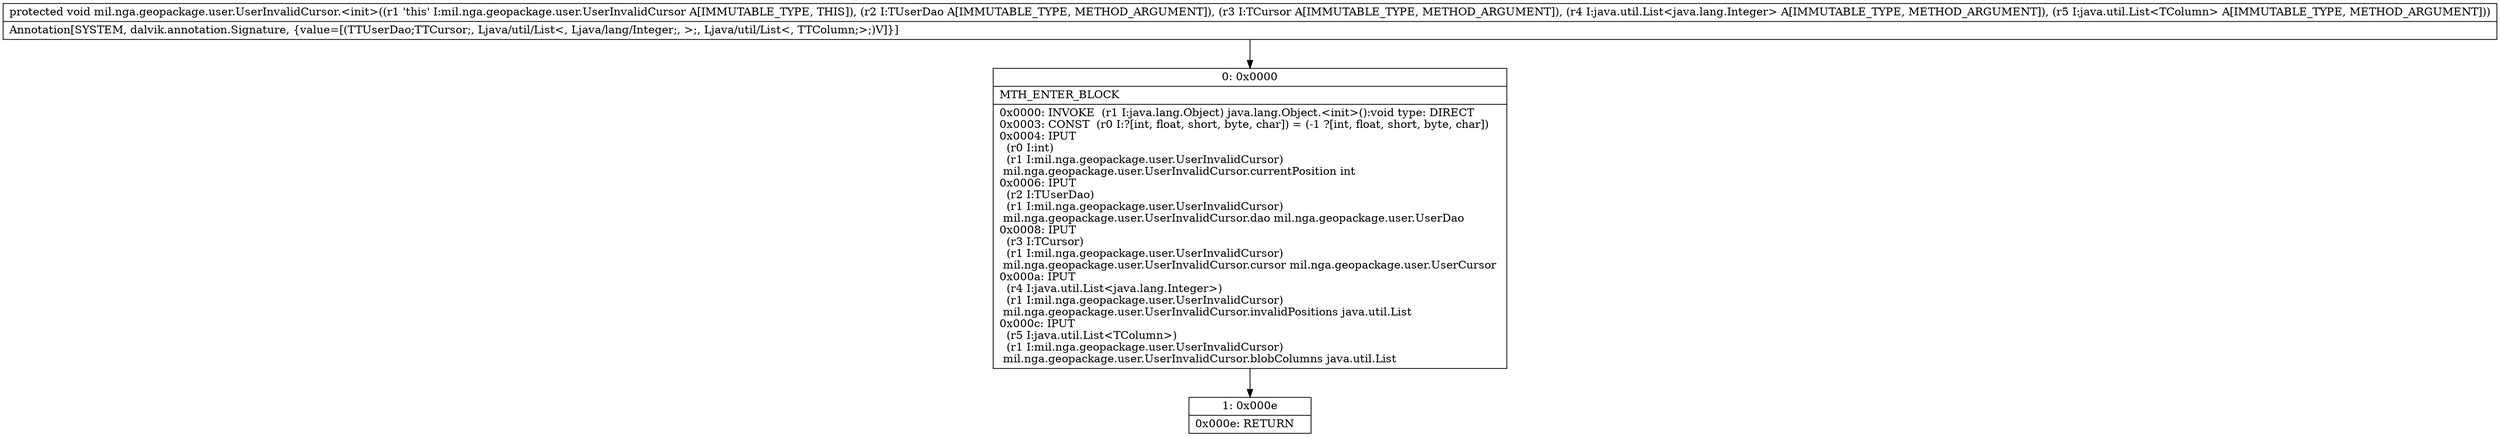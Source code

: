 digraph "CFG formil.nga.geopackage.user.UserInvalidCursor.\<init\>(Lmil\/nga\/geopackage\/user\/UserDao;Lmil\/nga\/geopackage\/user\/UserCursor;Ljava\/util\/List;Ljava\/util\/List;)V" {
Node_0 [shape=record,label="{0\:\ 0x0000|MTH_ENTER_BLOCK\l|0x0000: INVOKE  (r1 I:java.lang.Object) java.lang.Object.\<init\>():void type: DIRECT \l0x0003: CONST  (r0 I:?[int, float, short, byte, char]) = (\-1 ?[int, float, short, byte, char]) \l0x0004: IPUT  \l  (r0 I:int)\l  (r1 I:mil.nga.geopackage.user.UserInvalidCursor)\l mil.nga.geopackage.user.UserInvalidCursor.currentPosition int \l0x0006: IPUT  \l  (r2 I:TUserDao)\l  (r1 I:mil.nga.geopackage.user.UserInvalidCursor)\l mil.nga.geopackage.user.UserInvalidCursor.dao mil.nga.geopackage.user.UserDao \l0x0008: IPUT  \l  (r3 I:TCursor)\l  (r1 I:mil.nga.geopackage.user.UserInvalidCursor)\l mil.nga.geopackage.user.UserInvalidCursor.cursor mil.nga.geopackage.user.UserCursor \l0x000a: IPUT  \l  (r4 I:java.util.List\<java.lang.Integer\>)\l  (r1 I:mil.nga.geopackage.user.UserInvalidCursor)\l mil.nga.geopackage.user.UserInvalidCursor.invalidPositions java.util.List \l0x000c: IPUT  \l  (r5 I:java.util.List\<TColumn\>)\l  (r1 I:mil.nga.geopackage.user.UserInvalidCursor)\l mil.nga.geopackage.user.UserInvalidCursor.blobColumns java.util.List \l}"];
Node_1 [shape=record,label="{1\:\ 0x000e|0x000e: RETURN   \l}"];
MethodNode[shape=record,label="{protected void mil.nga.geopackage.user.UserInvalidCursor.\<init\>((r1 'this' I:mil.nga.geopackage.user.UserInvalidCursor A[IMMUTABLE_TYPE, THIS]), (r2 I:TUserDao A[IMMUTABLE_TYPE, METHOD_ARGUMENT]), (r3 I:TCursor A[IMMUTABLE_TYPE, METHOD_ARGUMENT]), (r4 I:java.util.List\<java.lang.Integer\> A[IMMUTABLE_TYPE, METHOD_ARGUMENT]), (r5 I:java.util.List\<TColumn\> A[IMMUTABLE_TYPE, METHOD_ARGUMENT]))  | Annotation[SYSTEM, dalvik.annotation.Signature, \{value=[(TTUserDao;TTCursor;, Ljava\/util\/List\<, Ljava\/lang\/Integer;, \>;, Ljava\/util\/List\<, TTColumn;\>;)V]\}]\l}"];
MethodNode -> Node_0;
Node_0 -> Node_1;
}

